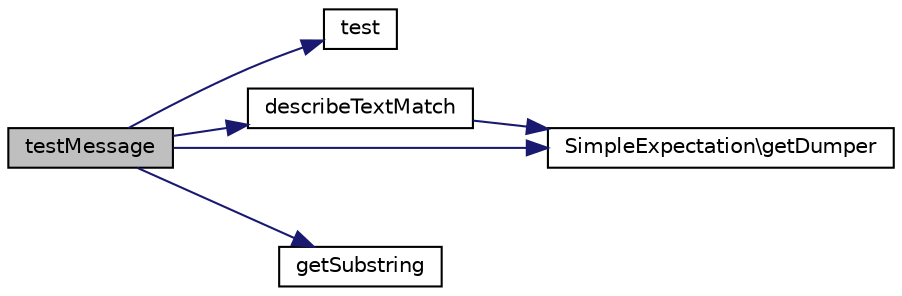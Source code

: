 digraph "testMessage"
{
  edge [fontname="Helvetica",fontsize="10",labelfontname="Helvetica",labelfontsize="10"];
  node [fontname="Helvetica",fontsize="10",shape=record];
  rankdir="LR";
  Node1 [label="testMessage",height=0.2,width=0.4,color="black", fillcolor="grey75", style="filled" fontcolor="black"];
  Node1 -> Node2 [color="midnightblue",fontsize="10",style="solid",fontname="Helvetica"];
  Node2 [label="test",height=0.2,width=0.4,color="black", fillcolor="white", style="filled",URL="$class_text_expectation.html#ae44e91fd7374c9eba4aa26c28454e4c8"];
  Node1 -> Node3 [color="midnightblue",fontsize="10",style="solid",fontname="Helvetica"];
  Node3 [label="describeTextMatch",height=0.2,width=0.4,color="black", fillcolor="white", style="filled",URL="$class_text_expectation.html#aa59bf907c0b8e3d4011d9cdee25e64cd"];
  Node3 -> Node4 [color="midnightblue",fontsize="10",style="solid",fontname="Helvetica"];
  Node4 [label="SimpleExpectation\\getDumper",height=0.2,width=0.4,color="black", fillcolor="white", style="filled",URL="$class_simple_expectation.html#ac13149681313e1f4bf6cf5be570c4414"];
  Node1 -> Node5 [color="midnightblue",fontsize="10",style="solid",fontname="Helvetica"];
  Node5 [label="getSubstring",height=0.2,width=0.4,color="black", fillcolor="white", style="filled",URL="$class_text_expectation.html#ac6ba2d34b0955b918f20c49d8cbec803"];
  Node1 -> Node4 [color="midnightblue",fontsize="10",style="solid",fontname="Helvetica"];
}
